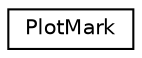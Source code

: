 digraph "Graphical Class Hierarchy"
{
 // LATEX_PDF_SIZE
  edge [fontname="Helvetica",fontsize="10",labelfontname="Helvetica",labelfontsize="10"];
  node [fontname="Helvetica",fontsize="10",shape=record];
  rankdir="LR";
  Node0 [label="PlotMark",height=0.2,width=0.4,color="black", fillcolor="white", style="filled",URL="$classPlotMark.html",tooltip=" "];
}
